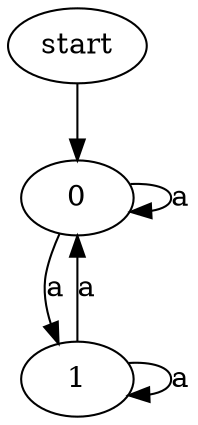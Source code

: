 digraph Input {
  start -> 0 ;
  0 -> 0 [label = "a"];
  0 -> 1 [label = "a"];
  1 -> 0 [label = "a"];
  1 -> 1 [label = "a"];
}
